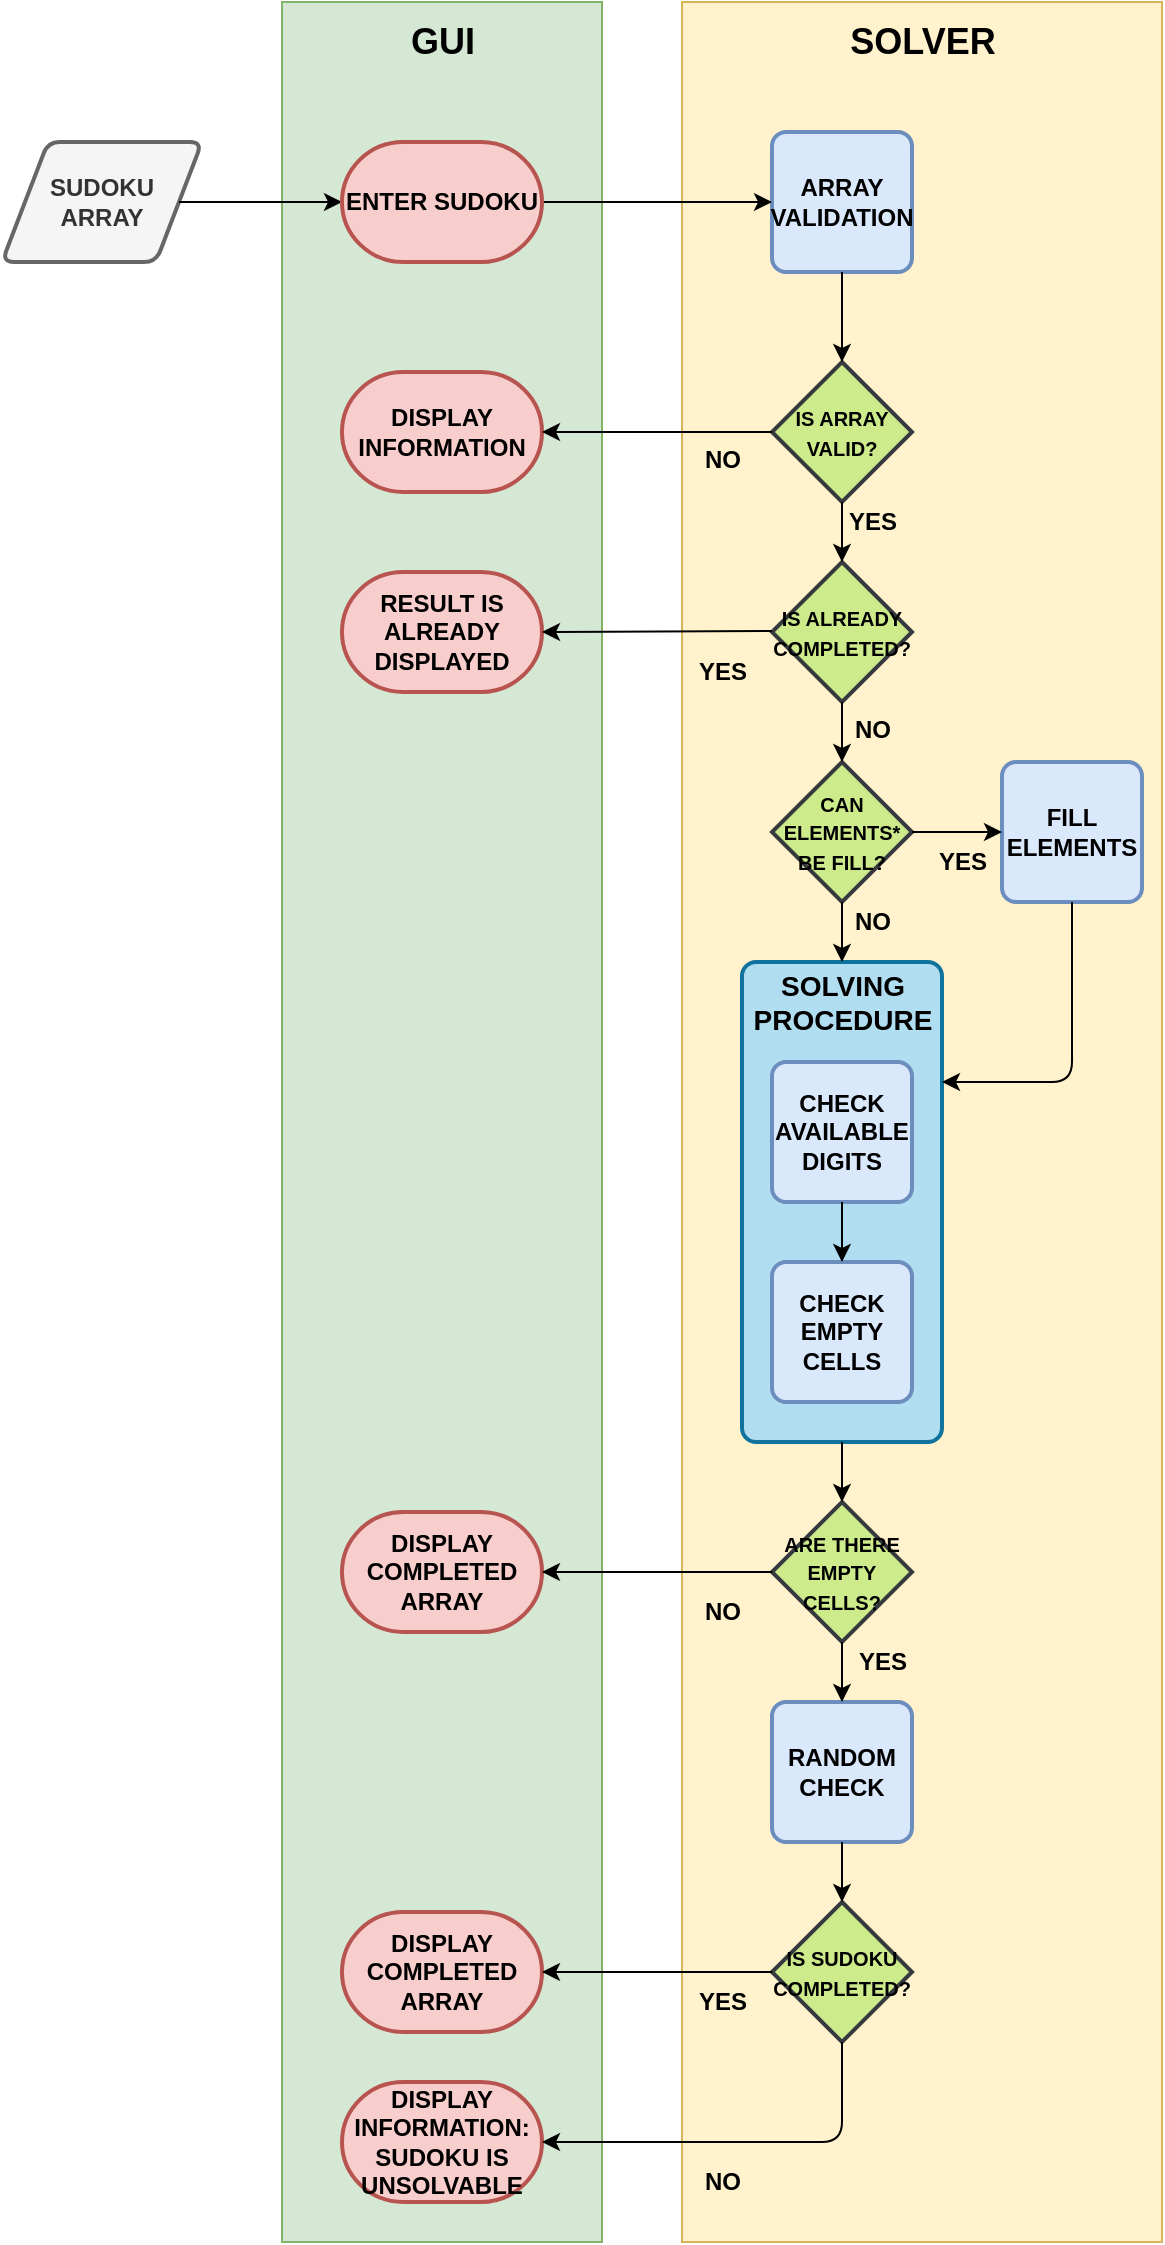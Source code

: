 <mxfile version="12.6.1" type="device"><diagram id="LHg8pOIxKCvTaZ95WWUp" name="Page-1"><mxGraphModel dx="1422" dy="772" grid="1" gridSize="10" guides="1" tooltips="1" connect="1" arrows="1" fold="1" page="1" pageScale="1" pageWidth="827" pageHeight="1169" math="0" shadow="0"><root><mxCell id="0"/><mxCell id="1" parent="0"/><mxCell id="tvIER3KHZRPnWaV9SwNt-1" value="" style="rounded=0;whiteSpace=wrap;html=1;fillColor=#d5e8d4;strokeColor=#82b366;" vertex="1" parent="1"><mxGeometry x="280" y="40" width="160" height="1120" as="geometry"/></mxCell><mxCell id="tvIER3KHZRPnWaV9SwNt-2" value="" style="rounded=0;whiteSpace=wrap;html=1;fillColor=#fff2cc;strokeColor=#d6b656;" vertex="1" parent="1"><mxGeometry x="480" y="40" width="240" height="1120" as="geometry"/></mxCell><mxCell id="tvIER3KHZRPnWaV9SwNt-3" value="&lt;font style=&quot;font-size: 18px&quot;&gt;&lt;b&gt;GUI&lt;/b&gt;&lt;/font&gt;" style="text;html=1;align=center;verticalAlign=middle;resizable=0;points=[];autosize=1;" vertex="1" parent="1"><mxGeometry x="335" y="50" width="50" height="20" as="geometry"/></mxCell><mxCell id="tvIER3KHZRPnWaV9SwNt-4" value="&lt;font style=&quot;font-size: 18px&quot;&gt;&lt;b&gt;SOLVER&lt;/b&gt;&lt;/font&gt;" style="text;html=1;align=center;verticalAlign=middle;resizable=0;points=[];autosize=1;" vertex="1" parent="1"><mxGeometry x="555" y="50" width="90" height="20" as="geometry"/></mxCell><mxCell id="tvIER3KHZRPnWaV9SwNt-5" value="&lt;div&gt;&lt;b&gt;SUDOKU&lt;/b&gt;&lt;/div&gt;&lt;div&gt;&lt;b&gt;ARRAY&lt;/b&gt;&lt;/div&gt;" style="shape=parallelogram;html=1;strokeWidth=2;perimeter=parallelogramPerimeter;whiteSpace=wrap;rounded=1;arcSize=12;size=0.23;fillColor=#f5f5f5;strokeColor=#666666;fontColor=#333333;" vertex="1" parent="1"><mxGeometry x="140" y="110" width="100" height="60" as="geometry"/></mxCell><mxCell id="tvIER3KHZRPnWaV9SwNt-8" value="&lt;div&gt;&lt;b&gt;ARRAY&lt;/b&gt;&lt;/div&gt;&lt;div&gt;&lt;b&gt;VALIDATION&lt;br&gt;&lt;/b&gt;&lt;/div&gt;" style="rounded=1;whiteSpace=wrap;html=1;absoluteArcSize=1;arcSize=14;strokeWidth=2;fillColor=#dae8fc;strokeColor=#6c8ebf;" vertex="1" parent="1"><mxGeometry x="525" y="105" width="70" height="70" as="geometry"/></mxCell><mxCell id="tvIER3KHZRPnWaV9SwNt-9" value="&lt;b&gt;&lt;font style=&quot;font-size: 10px&quot;&gt;IS ARRAY VALID?&lt;/font&gt;&lt;/b&gt;" style="strokeWidth=2;html=1;shape=mxgraph.flowchart.decision;whiteSpace=wrap;fillColor=#cdeb8b;strokeColor=#36393d;" vertex="1" parent="1"><mxGeometry x="525" y="220" width="70" height="70" as="geometry"/></mxCell><mxCell id="tvIER3KHZRPnWaV9SwNt-10" value="" style="endArrow=classic;html=1;exitX=1;exitY=0.5;exitDx=0;exitDy=0;entryX=0;entryY=0.5;entryDx=0;entryDy=0;entryPerimeter=0;" edge="1" parent="1" source="tvIER3KHZRPnWaV9SwNt-5" target="tvIER3KHZRPnWaV9SwNt-59"><mxGeometry width="50" height="50" relative="1" as="geometry"><mxPoint x="140" y="180" as="sourcePoint"/><mxPoint x="325" y="140" as="targetPoint"/></mxGeometry></mxCell><mxCell id="tvIER3KHZRPnWaV9SwNt-11" value="" style="endArrow=classic;html=1;exitX=1;exitY=0.5;exitDx=0;exitDy=0;entryX=0;entryY=0.5;entryDx=0;entryDy=0;exitPerimeter=0;" edge="1" parent="1" source="tvIER3KHZRPnWaV9SwNt-59" target="tvIER3KHZRPnWaV9SwNt-8"><mxGeometry width="50" height="50" relative="1" as="geometry"><mxPoint x="395" y="140" as="sourcePoint"/><mxPoint x="441.5" y="139.5" as="targetPoint"/></mxGeometry></mxCell><mxCell id="tvIER3KHZRPnWaV9SwNt-12" value="&lt;div&gt;&lt;b&gt;&lt;font style=&quot;font-size: 10px&quot;&gt;IS ALREADY COMPLETED?&lt;/font&gt;&lt;/b&gt;&lt;/div&gt;" style="strokeWidth=2;html=1;shape=mxgraph.flowchart.decision;whiteSpace=wrap;fillColor=#cdeb8b;strokeColor=#36393d;" vertex="1" parent="1"><mxGeometry x="525" y="320" width="70" height="70" as="geometry"/></mxCell><mxCell id="tvIER3KHZRPnWaV9SwNt-13" value="&lt;b&gt;DISPLAY INFORMATION&lt;/b&gt;" style="strokeWidth=2;html=1;shape=mxgraph.flowchart.terminator;whiteSpace=wrap;fillColor=#f8cecc;strokeColor=#b85450;" vertex="1" parent="1"><mxGeometry x="310" y="225" width="100" height="60" as="geometry"/></mxCell><mxCell id="tvIER3KHZRPnWaV9SwNt-14" value="&lt;b&gt;RESULT IS ALREADY DISPLAYED&lt;/b&gt;" style="strokeWidth=2;html=1;shape=mxgraph.flowchart.terminator;whiteSpace=wrap;fillColor=#f8cecc;strokeColor=#b85450;" vertex="1" parent="1"><mxGeometry x="310" y="325" width="100" height="60" as="geometry"/></mxCell><mxCell id="tvIER3KHZRPnWaV9SwNt-15" value="" style="endArrow=classic;html=1;exitX=0.5;exitY=1;exitDx=0;exitDy=0;" edge="1" parent="1" source="tvIER3KHZRPnWaV9SwNt-8" target="tvIER3KHZRPnWaV9SwNt-9"><mxGeometry width="50" height="50" relative="1" as="geometry"><mxPoint x="760" y="185" as="sourcePoint"/><mxPoint x="760" y="250" as="targetPoint"/></mxGeometry></mxCell><mxCell id="tvIER3KHZRPnWaV9SwNt-16" value="" style="endArrow=classic;html=1;exitX=0.5;exitY=1;exitDx=0;exitDy=0;exitPerimeter=0;" edge="1" parent="1" source="tvIER3KHZRPnWaV9SwNt-9" target="tvIER3KHZRPnWaV9SwNt-12"><mxGeometry width="50" height="50" relative="1" as="geometry"><mxPoint x="570" y="200" as="sourcePoint"/><mxPoint x="570" y="230" as="targetPoint"/></mxGeometry></mxCell><mxCell id="tvIER3KHZRPnWaV9SwNt-17" value="" style="endArrow=classic;html=1;exitX=0;exitY=0.5;exitDx=0;exitDy=0;exitPerimeter=0;" edge="1" parent="1" source="tvIER3KHZRPnWaV9SwNt-9" target="tvIER3KHZRPnWaV9SwNt-13"><mxGeometry width="50" height="50" relative="1" as="geometry"><mxPoint x="580" y="210" as="sourcePoint"/><mxPoint x="580" y="240" as="targetPoint"/></mxGeometry></mxCell><mxCell id="tvIER3KHZRPnWaV9SwNt-18" value="" style="endArrow=classic;html=1;exitX=0;exitY=0.5;exitDx=0;exitDy=0;exitPerimeter=0;entryX=1;entryY=0.5;entryDx=0;entryDy=0;entryPerimeter=0;" edge="1" parent="1" target="tvIER3KHZRPnWaV9SwNt-14"><mxGeometry width="50" height="50" relative="1" as="geometry"><mxPoint x="525" y="354.5" as="sourcePoint"/><mxPoint x="330" y="354.5" as="targetPoint"/></mxGeometry></mxCell><mxCell id="tvIER3KHZRPnWaV9SwNt-20" value="&lt;b&gt;NO&lt;/b&gt;" style="text;html=1;align=center;verticalAlign=middle;resizable=0;points=[];autosize=1;" vertex="1" parent="1"><mxGeometry x="560" y="394" width="30" height="20" as="geometry"/></mxCell><mxCell id="tvIER3KHZRPnWaV9SwNt-21" value="&lt;b&gt;NO&lt;/b&gt;" style="text;html=1;align=center;verticalAlign=middle;resizable=0;points=[];autosize=1;" vertex="1" parent="1"><mxGeometry x="485" y="259" width="30" height="20" as="geometry"/></mxCell><mxCell id="tvIER3KHZRPnWaV9SwNt-23" value="&lt;div&gt;&lt;b&gt;YES&lt;/b&gt;&lt;/div&gt;" style="text;html=1;align=center;verticalAlign=middle;resizable=0;points=[];autosize=1;" vertex="1" parent="1"><mxGeometry x="480" y="365" width="40" height="20" as="geometry"/></mxCell><mxCell id="tvIER3KHZRPnWaV9SwNt-24" value="&lt;div&gt;&lt;b&gt;YES&lt;/b&gt;&lt;/div&gt;" style="text;html=1;align=center;verticalAlign=middle;resizable=0;points=[];autosize=1;" vertex="1" parent="1"><mxGeometry x="555" y="290" width="40" height="20" as="geometry"/></mxCell><mxCell id="tvIER3KHZRPnWaV9SwNt-25" value="&lt;b&gt;&lt;font style=&quot;font-size: 10px&quot;&gt;CAN ELEMENTS* BE FILL?&lt;/font&gt;&lt;/b&gt;" style="strokeWidth=2;html=1;shape=mxgraph.flowchart.decision;whiteSpace=wrap;fillColor=#cdeb8b;strokeColor=#36393d;" vertex="1" parent="1"><mxGeometry x="525" y="420" width="70" height="70" as="geometry"/></mxCell><mxCell id="tvIER3KHZRPnWaV9SwNt-26" value="" style="endArrow=classic;html=1;entryX=0.5;entryY=0;entryDx=0;entryDy=0;entryPerimeter=0;" edge="1" parent="1" target="tvIER3KHZRPnWaV9SwNt-25"><mxGeometry width="50" height="50" relative="1" as="geometry"><mxPoint x="560" y="390" as="sourcePoint"/><mxPoint x="570" y="230" as="targetPoint"/></mxGeometry></mxCell><mxCell id="tvIER3KHZRPnWaV9SwNt-27" value="&lt;b&gt;FILL ELEMENTS&lt;/b&gt;" style="rounded=1;whiteSpace=wrap;html=1;absoluteArcSize=1;arcSize=14;strokeWidth=2;fillColor=#dae8fc;strokeColor=#6c8ebf;" vertex="1" parent="1"><mxGeometry x="640" y="420" width="70" height="70" as="geometry"/></mxCell><mxCell id="tvIER3KHZRPnWaV9SwNt-28" value="" style="endArrow=classic;html=1;exitX=1;exitY=0.5;exitDx=0;exitDy=0;exitPerimeter=0;entryX=0;entryY=0.5;entryDx=0;entryDy=0;" edge="1" parent="1" source="tvIER3KHZRPnWaV9SwNt-25" target="tvIER3KHZRPnWaV9SwNt-27"><mxGeometry width="50" height="50" relative="1" as="geometry"><mxPoint x="570" y="185" as="sourcePoint"/><mxPoint x="570" y="230" as="targetPoint"/></mxGeometry></mxCell><mxCell id="tvIER3KHZRPnWaV9SwNt-29" value="&lt;div&gt;&lt;b&gt;YES&lt;/b&gt;&lt;/div&gt;" style="text;html=1;align=center;verticalAlign=middle;resizable=0;points=[];autosize=1;" vertex="1" parent="1"><mxGeometry x="600" y="460" width="40" height="20" as="geometry"/></mxCell><mxCell id="tvIER3KHZRPnWaV9SwNt-30" value="" style="rounded=1;whiteSpace=wrap;html=1;absoluteArcSize=1;arcSize=14;strokeWidth=2;fillColor=#b1ddf0;strokeColor=#10739e;" vertex="1" parent="1"><mxGeometry x="510" y="520" width="100" height="240" as="geometry"/></mxCell><mxCell id="tvIER3KHZRPnWaV9SwNt-32" value="&lt;div&gt;&lt;b&gt;CHECK&lt;/b&gt;&lt;/div&gt;&lt;div&gt;&lt;b&gt;AVAILABLE&lt;/b&gt;&lt;/div&gt;&lt;div&gt;&lt;b&gt;DIGITS&lt;br&gt;&lt;/b&gt;&lt;/div&gt;" style="rounded=1;whiteSpace=wrap;html=1;absoluteArcSize=1;arcSize=14;strokeWidth=2;fillColor=#dae8fc;strokeColor=#6c8ebf;" vertex="1" parent="1"><mxGeometry x="525" y="570" width="70" height="70" as="geometry"/></mxCell><mxCell id="tvIER3KHZRPnWaV9SwNt-33" value="&lt;div&gt;&lt;b&gt;CHECK&lt;/b&gt;&lt;/div&gt;&lt;div&gt;&lt;b&gt;EMPTY&lt;/b&gt;&lt;/div&gt;&lt;div&gt;&lt;b&gt;CELLS&lt;br&gt;&lt;/b&gt;&lt;/div&gt;" style="rounded=1;whiteSpace=wrap;html=1;absoluteArcSize=1;arcSize=14;strokeWidth=2;fillColor=#dae8fc;strokeColor=#6c8ebf;" vertex="1" parent="1"><mxGeometry x="525" y="670" width="70" height="70" as="geometry"/></mxCell><mxCell id="tvIER3KHZRPnWaV9SwNt-34" value="&lt;div&gt;&lt;font style=&quot;font-size: 14px&quot;&gt;&lt;b&gt;SOLVING&lt;/b&gt;&lt;/font&gt;&lt;/div&gt;&lt;div&gt;&lt;font style=&quot;font-size: 14px&quot;&gt;&lt;b&gt;PROCEDURE&lt;/b&gt;&lt;/font&gt;&lt;/div&gt;" style="text;html=1;align=center;verticalAlign=middle;resizable=0;points=[];autosize=1;" vertex="1" parent="1"><mxGeometry x="510" y="520" width="100" height="40" as="geometry"/></mxCell><mxCell id="tvIER3KHZRPnWaV9SwNt-37" value="" style="endArrow=classic;html=1;exitX=0.5;exitY=1;exitDx=0;exitDy=0;exitPerimeter=0;entryX=0.5;entryY=0;entryDx=0;entryDy=0;entryPerimeter=0;" edge="1" parent="1" source="tvIER3KHZRPnWaV9SwNt-25" target="tvIER3KHZRPnWaV9SwNt-34"><mxGeometry width="50" height="50" relative="1" as="geometry"><mxPoint x="570" y="185" as="sourcePoint"/><mxPoint x="570" y="230" as="targetPoint"/></mxGeometry></mxCell><mxCell id="tvIER3KHZRPnWaV9SwNt-38" value="" style="endArrow=classic;html=1;exitX=0.5;exitY=1;exitDx=0;exitDy=0;entryX=0.5;entryY=0;entryDx=0;entryDy=0;" edge="1" parent="1" source="tvIER3KHZRPnWaV9SwNt-32" target="tvIER3KHZRPnWaV9SwNt-33"><mxGeometry width="50" height="50" relative="1" as="geometry"><mxPoint x="570" y="500" as="sourcePoint"/><mxPoint x="570" y="530" as="targetPoint"/></mxGeometry></mxCell><mxCell id="tvIER3KHZRPnWaV9SwNt-39" value="" style="endArrow=classic;html=1;exitX=0.5;exitY=1;exitDx=0;exitDy=0;entryX=1;entryY=0.25;entryDx=0;entryDy=0;" edge="1" parent="1" source="tvIER3KHZRPnWaV9SwNt-27" target="tvIER3KHZRPnWaV9SwNt-30"><mxGeometry width="50" height="50" relative="1" as="geometry"><mxPoint x="570" y="500" as="sourcePoint"/><mxPoint x="570" y="530" as="targetPoint"/><Array as="points"><mxPoint x="675" y="580"/></Array></mxGeometry></mxCell><mxCell id="tvIER3KHZRPnWaV9SwNt-40" value="&lt;b&gt;NO&lt;/b&gt;" style="text;html=1;align=center;verticalAlign=middle;resizable=0;points=[];autosize=1;" vertex="1" parent="1"><mxGeometry x="560" y="490" width="30" height="20" as="geometry"/></mxCell><mxCell id="tvIER3KHZRPnWaV9SwNt-41" value="&lt;b&gt;&lt;font style=&quot;font-size: 10px&quot;&gt;ARE THERE EMPTY CELLS?&lt;/font&gt;&lt;/b&gt;" style="strokeWidth=2;html=1;shape=mxgraph.flowchart.decision;whiteSpace=wrap;fillColor=#cdeb8b;strokeColor=#36393d;" vertex="1" parent="1"><mxGeometry x="525" y="790" width="70" height="70" as="geometry"/></mxCell><mxCell id="tvIER3KHZRPnWaV9SwNt-42" value="" style="endArrow=classic;html=1;exitX=0.5;exitY=1;exitDx=0;exitDy=0;" edge="1" parent="1" source="tvIER3KHZRPnWaV9SwNt-30" target="tvIER3KHZRPnWaV9SwNt-41"><mxGeometry width="50" height="50" relative="1" as="geometry"><mxPoint x="570" y="400" as="sourcePoint"/><mxPoint x="570" y="430" as="targetPoint"/></mxGeometry></mxCell><mxCell id="tvIER3KHZRPnWaV9SwNt-43" value="&lt;div&gt;&lt;b&gt;DISPLAY&lt;/b&gt;&lt;/div&gt;&lt;div&gt;&lt;b&gt;COMPLETED ARRAY&lt;br&gt;&lt;/b&gt;&lt;/div&gt;" style="strokeWidth=2;html=1;shape=mxgraph.flowchart.terminator;whiteSpace=wrap;fillColor=#f8cecc;strokeColor=#b85450;" vertex="1" parent="1"><mxGeometry x="310" y="795" width="100" height="60" as="geometry"/></mxCell><mxCell id="tvIER3KHZRPnWaV9SwNt-44" value="" style="endArrow=classic;html=1;exitX=0;exitY=0.5;exitDx=0;exitDy=0;exitPerimeter=0;entryX=1;entryY=0.5;entryDx=0;entryDy=0;entryPerimeter=0;" edge="1" parent="1" source="tvIER3KHZRPnWaV9SwNt-41" target="tvIER3KHZRPnWaV9SwNt-43"><mxGeometry width="50" height="50" relative="1" as="geometry"><mxPoint x="425" y="770" as="sourcePoint"/><mxPoint x="310" y="770.5" as="targetPoint"/></mxGeometry></mxCell><mxCell id="tvIER3KHZRPnWaV9SwNt-45" value="&lt;b&gt;NO&lt;/b&gt;" style="text;html=1;align=center;verticalAlign=middle;resizable=0;points=[];autosize=1;" vertex="1" parent="1"><mxGeometry x="485" y="835" width="30" height="20" as="geometry"/></mxCell><mxCell id="tvIER3KHZRPnWaV9SwNt-46" value="&lt;b&gt;RANDOM CHECK&lt;/b&gt;" style="rounded=1;whiteSpace=wrap;html=1;absoluteArcSize=1;arcSize=14;strokeWidth=2;fillColor=#dae8fc;strokeColor=#6c8ebf;" vertex="1" parent="1"><mxGeometry x="525" y="890" width="70" height="70" as="geometry"/></mxCell><mxCell id="tvIER3KHZRPnWaV9SwNt-47" value="" style="endArrow=classic;html=1;exitX=0.5;exitY=1;exitDx=0;exitDy=0;exitPerimeter=0;entryX=0.5;entryY=0;entryDx=0;entryDy=0;" edge="1" parent="1" source="tvIER3KHZRPnWaV9SwNt-41" target="tvIER3KHZRPnWaV9SwNt-46"><mxGeometry width="50" height="50" relative="1" as="geometry"><mxPoint x="570" y="770" as="sourcePoint"/><mxPoint x="570" y="800" as="targetPoint"/></mxGeometry></mxCell><mxCell id="tvIER3KHZRPnWaV9SwNt-48" value="&lt;div&gt;&lt;b&gt;YES&lt;/b&gt;&lt;/div&gt;" style="text;html=1;align=center;verticalAlign=middle;resizable=0;points=[];autosize=1;" vertex="1" parent="1"><mxGeometry x="560" y="860" width="40" height="20" as="geometry"/></mxCell><mxCell id="tvIER3KHZRPnWaV9SwNt-49" value="&lt;div&gt;&lt;b&gt;&lt;font style=&quot;font-size: 10px&quot;&gt;IS SUDOKU COMPLETED?&lt;/font&gt;&lt;/b&gt;&lt;/div&gt;" style="strokeWidth=2;html=1;shape=mxgraph.flowchart.decision;whiteSpace=wrap;fillColor=#cdeb8b;strokeColor=#36393d;" vertex="1" parent="1"><mxGeometry x="525" y="990" width="70" height="70" as="geometry"/></mxCell><mxCell id="tvIER3KHZRPnWaV9SwNt-50" value="&lt;div&gt;&lt;b&gt;DISPLAY&lt;/b&gt;&lt;/div&gt;&lt;div&gt;&lt;b&gt;COMPLETED ARRAY&lt;br&gt;&lt;/b&gt;&lt;/div&gt;" style="strokeWidth=2;html=1;shape=mxgraph.flowchart.terminator;whiteSpace=wrap;fillColor=#f8cecc;strokeColor=#b85450;" vertex="1" parent="1"><mxGeometry x="310" y="995" width="100" height="60" as="geometry"/></mxCell><mxCell id="tvIER3KHZRPnWaV9SwNt-51" value="&lt;div&gt;&lt;b&gt;DISPLAY INFORMATION: SUDOKU IS UNSOLVABLE&lt;br&gt;&lt;/b&gt;&lt;/div&gt;" style="strokeWidth=2;html=1;shape=mxgraph.flowchart.terminator;whiteSpace=wrap;fillColor=#f8cecc;strokeColor=#b85450;" vertex="1" parent="1"><mxGeometry x="310" y="1080" width="100" height="60" as="geometry"/></mxCell><mxCell id="tvIER3KHZRPnWaV9SwNt-52" value="" style="endArrow=classic;html=1;exitX=0;exitY=0.5;exitDx=0;exitDy=0;exitPerimeter=0;entryX=1;entryY=0.5;entryDx=0;entryDy=0;entryPerimeter=0;" edge="1" parent="1" source="tvIER3KHZRPnWaV9SwNt-49" target="tvIER3KHZRPnWaV9SwNt-50"><mxGeometry width="50" height="50" relative="1" as="geometry"><mxPoint x="535" y="835" as="sourcePoint"/><mxPoint x="420" y="835" as="targetPoint"/></mxGeometry></mxCell><mxCell id="tvIER3KHZRPnWaV9SwNt-53" value="" style="endArrow=classic;html=1;exitX=0.5;exitY=1;exitDx=0;exitDy=0;exitPerimeter=0;entryX=1;entryY=0.5;entryDx=0;entryDy=0;entryPerimeter=0;" edge="1" parent="1" source="tvIER3KHZRPnWaV9SwNt-49" target="tvIER3KHZRPnWaV9SwNt-51"><mxGeometry width="50" height="50" relative="1" as="geometry"><mxPoint x="535" y="1025" as="sourcePoint"/><mxPoint x="420" y="1025" as="targetPoint"/><Array as="points"><mxPoint x="560" y="1110"/></Array></mxGeometry></mxCell><mxCell id="tvIER3KHZRPnWaV9SwNt-55" value="" style="endArrow=classic;html=1;exitX=0.5;exitY=1;exitDx=0;exitDy=0;entryX=0.5;entryY=0;entryDx=0;entryDy=0;entryPerimeter=0;" edge="1" parent="1" source="tvIER3KHZRPnWaV9SwNt-46" target="tvIER3KHZRPnWaV9SwNt-49"><mxGeometry width="50" height="50" relative="1" as="geometry"><mxPoint x="570" y="770" as="sourcePoint"/><mxPoint x="570" y="800" as="targetPoint"/></mxGeometry></mxCell><mxCell id="tvIER3KHZRPnWaV9SwNt-56" value="&lt;div&gt;&lt;b&gt;YES&lt;/b&gt;&lt;/div&gt;" style="text;html=1;align=center;verticalAlign=middle;resizable=0;points=[];autosize=1;" vertex="1" parent="1"><mxGeometry x="480" y="1030" width="40" height="20" as="geometry"/></mxCell><mxCell id="tvIER3KHZRPnWaV9SwNt-57" value="&lt;b&gt;NO&lt;/b&gt;" style="text;html=1;align=center;verticalAlign=middle;resizable=0;points=[];autosize=1;" vertex="1" parent="1"><mxGeometry x="485" y="1120" width="30" height="20" as="geometry"/></mxCell><mxCell id="tvIER3KHZRPnWaV9SwNt-59" value="&lt;b&gt;ENTER SUDOKU&lt;br&gt;&lt;/b&gt;" style="strokeWidth=2;html=1;shape=mxgraph.flowchart.terminator;whiteSpace=wrap;fillColor=#f8cecc;strokeColor=#b85450;" vertex="1" parent="1"><mxGeometry x="310" y="110" width="100" height="60" as="geometry"/></mxCell></root></mxGraphModel></diagram></mxfile>
